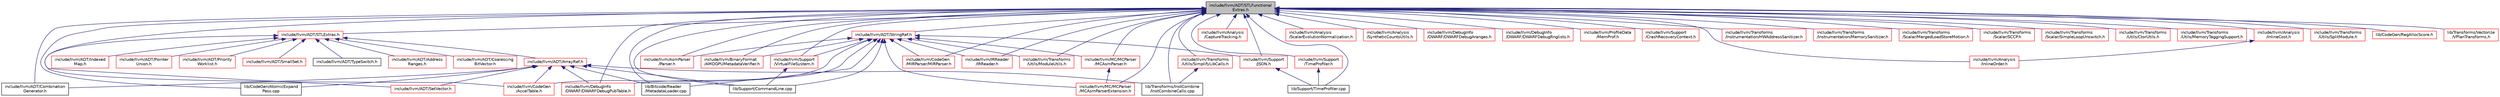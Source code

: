 digraph "include/llvm/ADT/STLFunctionalExtras.h"
{
 // LATEX_PDF_SIZE
  bgcolor="transparent";
  edge [fontname="Helvetica",fontsize="10",labelfontname="Helvetica",labelfontsize="10"];
  node [fontname="Helvetica",fontsize="10",shape=record];
  Node1 [label="include/llvm/ADT/STLFunctional\lExtras.h",height=0.2,width=0.4,color="black", fillcolor="grey75", style="filled", fontcolor="black",tooltip=" "];
  Node1 -> Node2 [dir="back",color="midnightblue",fontsize="10",style="solid",fontname="Helvetica"];
  Node2 [label="include/llvm/ADT/Combination\lGenerator.h",height=0.2,width=0.4,color="black",URL="$CombinationGenerator_8h.html",tooltip=" "];
  Node1 -> Node3 [dir="back",color="midnightblue",fontsize="10",style="solid",fontname="Helvetica"];
  Node3 [label="include/llvm/ADT/STLExtras.h",height=0.2,width=0.4,color="red",URL="$STLExtras_8h.html",tooltip=" "];
  Node3 -> Node4 [dir="back",color="midnightblue",fontsize="10",style="solid",fontname="Helvetica"];
  Node4 [label="include/llvm/ADT/Address\lRanges.h",height=0.2,width=0.4,color="red",URL="$AddressRanges_8h.html",tooltip=" "];
  Node3 -> Node31 [dir="back",color="midnightblue",fontsize="10",style="solid",fontname="Helvetica"];
  Node31 [label="include/llvm/ADT/ArrayRef.h",height=0.2,width=0.4,color="red",URL="$ArrayRef_8h.html",tooltip=" "];
  Node31 -> Node2 [dir="back",color="midnightblue",fontsize="10",style="solid",fontname="Helvetica"];
  Node31 -> Node2631 [dir="back",color="midnightblue",fontsize="10",style="solid",fontname="Helvetica"];
  Node2631 [label="include/llvm/ADT/SetVector.h",height=0.2,width=0.4,color="red",URL="$SetVector_8h.html",tooltip=" "];
  Node31 -> Node3842 [dir="back",color="midnightblue",fontsize="10",style="solid",fontname="Helvetica"];
  Node3842 [label="include/llvm/CodeGen\l/AccelTable.h",height=0.2,width=0.4,color="red",URL="$AccelTable_8h.html",tooltip=" "];
  Node31 -> Node3858 [dir="back",color="midnightblue",fontsize="10",style="solid",fontname="Helvetica"];
  Node3858 [label="include/llvm/DebugInfo\l/DWARF/DWARFDebugPubTable.h",height=0.2,width=0.4,color="red",URL="$DWARFDebugPubTable_8h.html",tooltip=" "];
  Node31 -> Node1719 [dir="back",color="midnightblue",fontsize="10",style="solid",fontname="Helvetica"];
  Node1719 [label="lib/Bitcode/Reader\l/MetadataLoader.cpp",height=0.2,width=0.4,color="black",URL="$MetadataLoader_8cpp.html",tooltip=" "];
  Node31 -> Node999 [dir="back",color="midnightblue",fontsize="10",style="solid",fontname="Helvetica"];
  Node999 [label="lib/CodeGen/AtomicExpand\lPass.cpp",height=0.2,width=0.4,color="black",URL="$AtomicExpandPass_8cpp.html",tooltip=" "];
  Node31 -> Node3531 [dir="back",color="midnightblue",fontsize="10",style="solid",fontname="Helvetica"];
  Node3531 [label="lib/Support/CommandLine.cpp",height=0.2,width=0.4,color="black",URL="$CommandLine_8cpp.html",tooltip=" "];
  Node31 -> Node1296 [dir="back",color="midnightblue",fontsize="10",style="solid",fontname="Helvetica"];
  Node1296 [label="lib/Transforms/InstCombine\l/InstCombineCalls.cpp",height=0.2,width=0.4,color="black",URL="$InstCombineCalls_8cpp.html",tooltip=" "];
  Node3 -> Node4376 [dir="back",color="midnightblue",fontsize="10",style="solid",fontname="Helvetica"];
  Node4376 [label="include/llvm/ADT/Coalescing\lBitVector.h",height=0.2,width=0.4,color="red",URL="$CoalescingBitVector_8h.html",tooltip=" "];
  Node3 -> Node4377 [dir="back",color="midnightblue",fontsize="10",style="solid",fontname="Helvetica"];
  Node4377 [label="include/llvm/ADT/Indexed\lMap.h",height=0.2,width=0.4,color="red",URL="$IndexedMap_8h.html",tooltip=" "];
  Node3 -> Node4378 [dir="back",color="midnightblue",fontsize="10",style="solid",fontname="Helvetica"];
  Node4378 [label="include/llvm/ADT/Pointer\lUnion.h",height=0.2,width=0.4,color="red",URL="$PointerUnion_8h.html",tooltip=" "];
  Node3 -> Node4387 [dir="back",color="midnightblue",fontsize="10",style="solid",fontname="Helvetica"];
  Node4387 [label="include/llvm/ADT/Priority\lWorklist.h",height=0.2,width=0.4,color="red",URL="$PriorityWorklist_8h.html",tooltip=" "];
  Node3 -> Node2631 [dir="back",color="midnightblue",fontsize="10",style="solid",fontname="Helvetica"];
  Node3 -> Node4388 [dir="back",color="midnightblue",fontsize="10",style="solid",fontname="Helvetica"];
  Node4388 [label="include/llvm/ADT/SmallSet.h",height=0.2,width=0.4,color="red",URL="$SmallSet_8h.html",tooltip=" "];
  Node3 -> Node4390 [dir="back",color="midnightblue",fontsize="10",style="solid",fontname="Helvetica"];
  Node4390 [label="include/llvm/ADT/TypeSwitch.h",height=0.2,width=0.4,color="black",URL="$TypeSwitch_8h.html",tooltip=" "];
  Node1 -> Node4427 [dir="back",color="midnightblue",fontsize="10",style="solid",fontname="Helvetica"];
  Node4427 [label="include/llvm/ADT/StringRef.h",height=0.2,width=0.4,color="red",URL="$StringRef_8h.html",tooltip=" "];
  Node4427 -> Node4492 [dir="back",color="midnightblue",fontsize="10",style="solid",fontname="Helvetica"];
  Node4492 [label="include/llvm/AsmParser\l/Parser.h",height=0.2,width=0.4,color="red",URL="$AsmParser_2Parser_8h.html",tooltip=" "];
  Node4427 -> Node2947 [dir="back",color="midnightblue",fontsize="10",style="solid",fontname="Helvetica"];
  Node2947 [label="include/llvm/BinaryFormat\l/AMDGPUMetadataVerifier.h",height=0.2,width=0.4,color="red",URL="$AMDGPUMetadataVerifier_8h.html",tooltip=" "];
  Node4427 -> Node3842 [dir="back",color="midnightblue",fontsize="10",style="solid",fontname="Helvetica"];
  Node4427 -> Node4496 [dir="back",color="midnightblue",fontsize="10",style="solid",fontname="Helvetica"];
  Node4496 [label="include/llvm/CodeGen\l/MIRParser/MIRParser.h",height=0.2,width=0.4,color="red",URL="$MIRParser_8h.html",tooltip=" "];
  Node4427 -> Node3858 [dir="back",color="midnightblue",fontsize="10",style="solid",fontname="Helvetica"];
  Node4427 -> Node2956 [dir="back",color="midnightblue",fontsize="10",style="solid",fontname="Helvetica"];
  Node2956 [label="include/llvm/IRReader\l/IRReader.h",height=0.2,width=0.4,color="red",URL="$IRReader_2IRReader_8h.html",tooltip=" "];
  Node4427 -> Node4432 [dir="back",color="midnightblue",fontsize="10",style="solid",fontname="Helvetica"];
  Node4432 [label="include/llvm/MC/MCParser\l/MCAsmParser.h",height=0.2,width=0.4,color="red",URL="$MCAsmParser_8h.html",tooltip=" "];
  Node4432 -> Node4433 [dir="back",color="midnightblue",fontsize="10",style="solid",fontname="Helvetica"];
  Node4433 [label="include/llvm/MC/MCParser\l/MCAsmParserExtension.h",height=0.2,width=0.4,color="red",URL="$MCAsmParserExtension_8h.html",tooltip=" "];
  Node4427 -> Node4433 [dir="back",color="midnightblue",fontsize="10",style="solid",fontname="Helvetica"];
  Node4427 -> Node3562 [dir="back",color="midnightblue",fontsize="10",style="solid",fontname="Helvetica"];
  Node3562 [label="include/llvm/Support\l/JSON.h",height=0.2,width=0.4,color="red",URL="$JSON_8h.html",tooltip=" "];
  Node3562 -> Node2549 [dir="back",color="midnightblue",fontsize="10",style="solid",fontname="Helvetica"];
  Node2549 [label="lib/Support/TimeProfiler.cpp",height=0.2,width=0.4,color="black",URL="$TimeProfiler_8cpp.html",tooltip=" "];
  Node4427 -> Node3544 [dir="back",color="midnightblue",fontsize="10",style="solid",fontname="Helvetica"];
  Node3544 [label="include/llvm/Support\l/VirtualFileSystem.h",height=0.2,width=0.4,color="red",URL="$VirtualFileSystem_8h.html",tooltip=" "];
  Node3544 -> Node3531 [dir="back",color="midnightblue",fontsize="10",style="solid",fontname="Helvetica"];
  Node4427 -> Node3924 [dir="back",color="midnightblue",fontsize="10",style="solid",fontname="Helvetica"];
  Node3924 [label="include/llvm/Transforms\l/Utils/ModuleUtils.h",height=0.2,width=0.4,color="red",URL="$ModuleUtils_8h.html",tooltip=" "];
  Node4427 -> Node1719 [dir="back",color="midnightblue",fontsize="10",style="solid",fontname="Helvetica"];
  Node4427 -> Node3531 [dir="back",color="midnightblue",fontsize="10",style="solid",fontname="Helvetica"];
  Node1 -> Node4579 [dir="back",color="midnightblue",fontsize="10",style="solid",fontname="Helvetica"];
  Node4579 [label="include/llvm/Analysis\l/CaptureTracking.h",height=0.2,width=0.4,color="red",URL="$CaptureTracking_8h.html",tooltip=" "];
  Node1 -> Node3565 [dir="back",color="midnightblue",fontsize="10",style="solid",fontname="Helvetica"];
  Node3565 [label="include/llvm/Analysis\l/InlineCost.h",height=0.2,width=0.4,color="red",URL="$InlineCost_8h.html",tooltip=" "];
  Node3565 -> Node3566 [dir="back",color="midnightblue",fontsize="10",style="solid",fontname="Helvetica"];
  Node3566 [label="include/llvm/Analysis\l/InlineOrder.h",height=0.2,width=0.4,color="red",URL="$InlineOrder_8h.html",tooltip=" "];
  Node1 -> Node3566 [dir="back",color="midnightblue",fontsize="10",style="solid",fontname="Helvetica"];
  Node1 -> Node4580 [dir="back",color="midnightblue",fontsize="10",style="solid",fontname="Helvetica"];
  Node4580 [label="include/llvm/Analysis\l/ScalarEvolutionNormalization.h",height=0.2,width=0.4,color="red",URL="$ScalarEvolutionNormalization_8h.html",tooltip=" "];
  Node1 -> Node2273 [dir="back",color="midnightblue",fontsize="10",style="solid",fontname="Helvetica"];
  Node2273 [label="include/llvm/Analysis\l/SyntheticCountsUtils.h",height=0.2,width=0.4,color="red",URL="$SyntheticCountsUtils_8h.html",tooltip=" "];
  Node1 -> Node4492 [dir="back",color="midnightblue",fontsize="10",style="solid",fontname="Helvetica"];
  Node1 -> Node2947 [dir="back",color="midnightblue",fontsize="10",style="solid",fontname="Helvetica"];
  Node1 -> Node3842 [dir="back",color="midnightblue",fontsize="10",style="solid",fontname="Helvetica"];
  Node1 -> Node4496 [dir="back",color="midnightblue",fontsize="10",style="solid",fontname="Helvetica"];
  Node1 -> Node4581 [dir="back",color="midnightblue",fontsize="10",style="solid",fontname="Helvetica"];
  Node4581 [label="include/llvm/DebugInfo\l/DWARF/DWARFDebugAranges.h",height=0.2,width=0.4,color="red",URL="$DWARFDebugAranges_8h.html",tooltip=" "];
  Node1 -> Node3858 [dir="back",color="midnightblue",fontsize="10",style="solid",fontname="Helvetica"];
  Node1 -> Node3095 [dir="back",color="midnightblue",fontsize="10",style="solid",fontname="Helvetica"];
  Node3095 [label="include/llvm/DebugInfo\l/DWARF/DWARFDebugRnglists.h",height=0.2,width=0.4,color="red",URL="$DWARFDebugRnglists_8h.html",tooltip=" "];
  Node1 -> Node2956 [dir="back",color="midnightblue",fontsize="10",style="solid",fontname="Helvetica"];
  Node1 -> Node4432 [dir="back",color="midnightblue",fontsize="10",style="solid",fontname="Helvetica"];
  Node1 -> Node4433 [dir="back",color="midnightblue",fontsize="10",style="solid",fontname="Helvetica"];
  Node1 -> Node3927 [dir="back",color="midnightblue",fontsize="10",style="solid",fontname="Helvetica"];
  Node3927 [label="include/llvm/ProfileData\l/MemProf.h",height=0.2,width=0.4,color="red",URL="$MemProf_8h.html",tooltip=" "];
  Node1 -> Node4582 [dir="back",color="midnightblue",fontsize="10",style="solid",fontname="Helvetica"];
  Node4582 [label="include/llvm/Support\l/CrashRecoveryContext.h",height=0.2,width=0.4,color="red",URL="$CrashRecoveryContext_8h.html",tooltip=" "];
  Node1 -> Node3562 [dir="back",color="midnightblue",fontsize="10",style="solid",fontname="Helvetica"];
  Node1 -> Node3607 [dir="back",color="midnightblue",fontsize="10",style="solid",fontname="Helvetica"];
  Node3607 [label="include/llvm/Support\l/TimeProfiler.h",height=0.2,width=0.4,color="red",URL="$TimeProfiler_8h.html",tooltip=" "];
  Node3607 -> Node2549 [dir="back",color="midnightblue",fontsize="10",style="solid",fontname="Helvetica"];
  Node1 -> Node3544 [dir="back",color="midnightblue",fontsize="10",style="solid",fontname="Helvetica"];
  Node1 -> Node3668 [dir="back",color="midnightblue",fontsize="10",style="solid",fontname="Helvetica"];
  Node3668 [label="include/llvm/Transforms\l/Instrumentation/HWAddressSanitizer.h",height=0.2,width=0.4,color="red",URL="$HWAddressSanitizer_8h.html",tooltip=" "];
  Node1 -> Node3671 [dir="back",color="midnightblue",fontsize="10",style="solid",fontname="Helvetica"];
  Node3671 [label="include/llvm/Transforms\l/Instrumentation/MemorySanitizer.h",height=0.2,width=0.4,color="red",URL="$MemorySanitizer_8h.html",tooltip=" "];
  Node1 -> Node3731 [dir="back",color="midnightblue",fontsize="10",style="solid",fontname="Helvetica"];
  Node3731 [label="include/llvm/Transforms\l/Scalar/MergedLoadStoreMotion.h",height=0.2,width=0.4,color="red",URL="$MergedLoadStoreMotion_8h.html",tooltip=" "];
  Node1 -> Node3740 [dir="back",color="midnightblue",fontsize="10",style="solid",fontname="Helvetica"];
  Node3740 [label="include/llvm/Transforms\l/Scalar/SCCP.h",height=0.2,width=0.4,color="red",URL="$Scalar_2SCCP_8h.html",tooltip=" "];
  Node1 -> Node3642 [dir="back",color="midnightblue",fontsize="10",style="solid",fontname="Helvetica"];
  Node3642 [label="include/llvm/Transforms\l/Scalar/SimpleLoopUnswitch.h",height=0.2,width=0.4,color="red",URL="$SimpleLoopUnswitch_8h.html",tooltip=" "];
  Node1 -> Node4584 [dir="back",color="midnightblue",fontsize="10",style="solid",fontname="Helvetica"];
  Node4584 [label="include/llvm/Transforms\l/Utils/CtorUtils.h",height=0.2,width=0.4,color="red",URL="$CtorUtils_8h.html",tooltip=" "];
  Node1 -> Node2298 [dir="back",color="midnightblue",fontsize="10",style="solid",fontname="Helvetica"];
  Node2298 [label="include/llvm/Transforms\l/Utils/MemoryTaggingSupport.h",height=0.2,width=0.4,color="red",URL="$MemoryTaggingSupport_8h.html",tooltip=" "];
  Node1 -> Node3924 [dir="back",color="midnightblue",fontsize="10",style="solid",fontname="Helvetica"];
  Node1 -> Node1981 [dir="back",color="midnightblue",fontsize="10",style="solid",fontname="Helvetica"];
  Node1981 [label="include/llvm/Transforms\l/Utils/SimplifyLibCalls.h",height=0.2,width=0.4,color="red",URL="$SimplifyLibCalls_8h.html",tooltip=" "];
  Node1981 -> Node1296 [dir="back",color="midnightblue",fontsize="10",style="solid",fontname="Helvetica"];
  Node1 -> Node4585 [dir="back",color="midnightblue",fontsize="10",style="solid",fontname="Helvetica"];
  Node4585 [label="include/llvm/Transforms\l/Utils/SplitModule.h",height=0.2,width=0.4,color="red",URL="$SplitModule_8h.html",tooltip=" "];
  Node1 -> Node1719 [dir="back",color="midnightblue",fontsize="10",style="solid",fontname="Helvetica"];
  Node1 -> Node999 [dir="back",color="midnightblue",fontsize="10",style="solid",fontname="Helvetica"];
  Node1 -> Node4586 [dir="back",color="midnightblue",fontsize="10",style="solid",fontname="Helvetica"];
  Node4586 [label="lib/CodeGen/RegAllocScore.h",height=0.2,width=0.4,color="red",URL="$RegAllocScore_8h.html",tooltip=" "];
  Node1 -> Node3531 [dir="back",color="midnightblue",fontsize="10",style="solid",fontname="Helvetica"];
  Node1 -> Node2549 [dir="back",color="midnightblue",fontsize="10",style="solid",fontname="Helvetica"];
  Node1 -> Node1296 [dir="back",color="midnightblue",fontsize="10",style="solid",fontname="Helvetica"];
  Node1 -> Node1319 [dir="back",color="midnightblue",fontsize="10",style="solid",fontname="Helvetica"];
  Node1319 [label="lib/Transforms/Vectorize\l/VPlanTransforms.h",height=0.2,width=0.4,color="red",URL="$VPlanTransforms_8h.html",tooltip=" "];
}
